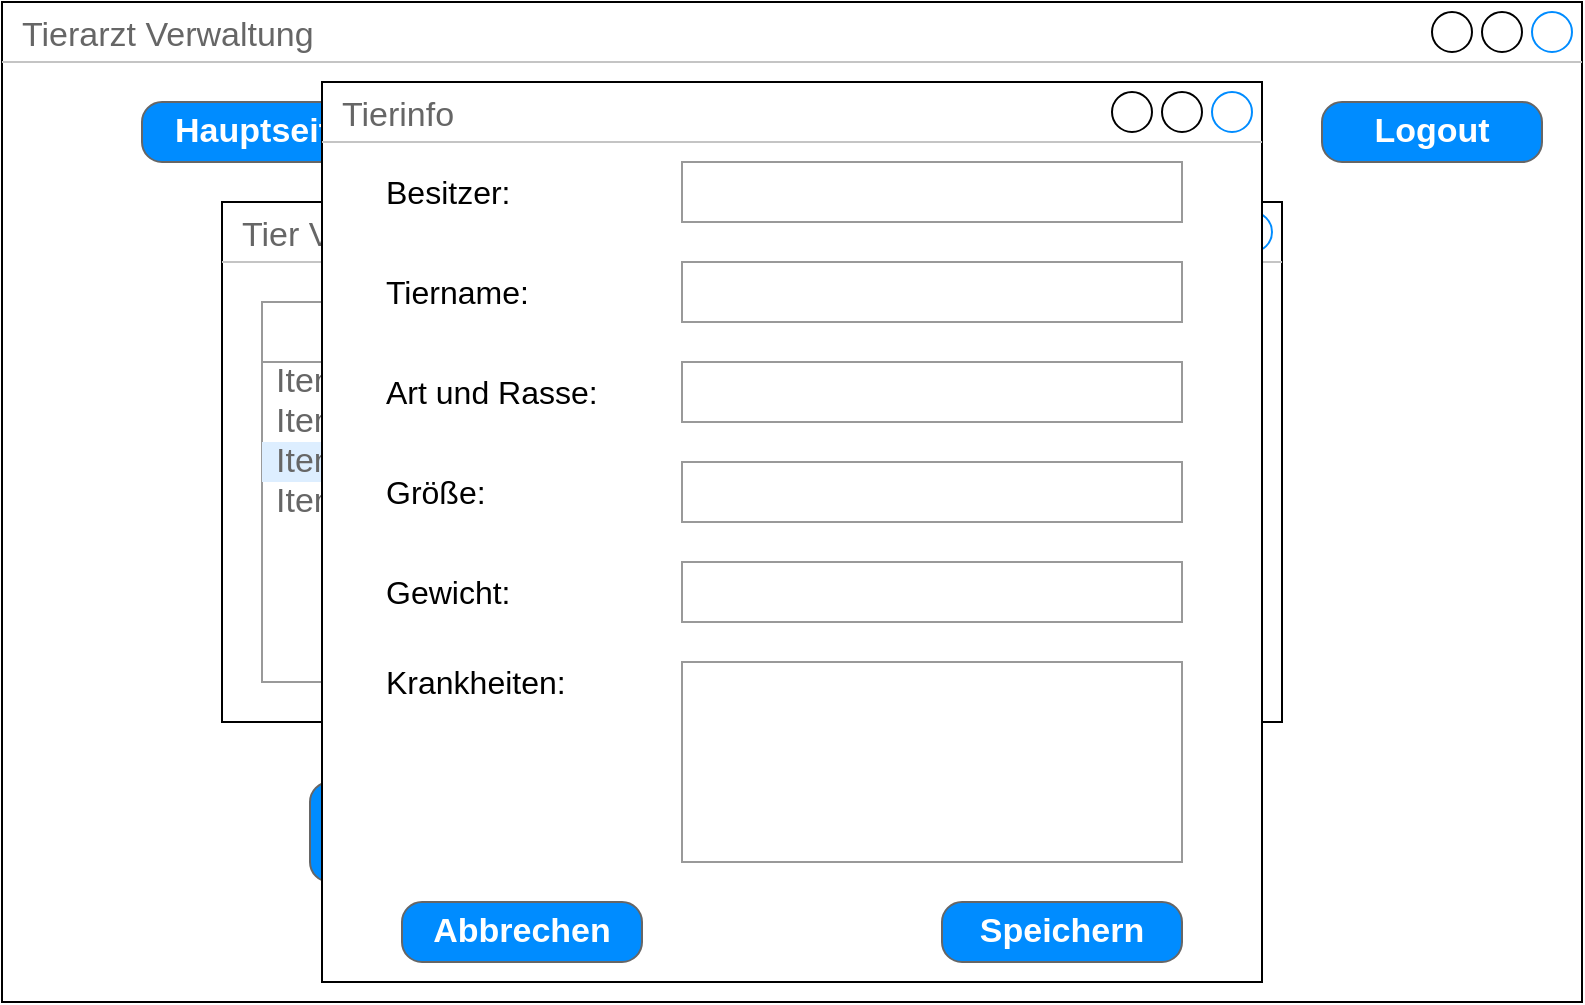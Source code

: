 <mxfile version="13.0.9" type="device"><diagram id="v5jku8EpdRO2-ojvof9i" name="Page-1"><mxGraphModel dx="1422" dy="769" grid="1" gridSize="10" guides="1" tooltips="1" connect="1" arrows="1" fold="1" page="1" pageScale="1" pageWidth="827" pageHeight="1169" math="0" shadow="0"><root><mxCell id="0"/><mxCell id="1" parent="0"/><mxCell id="fFc--IbS6-ilkoog5b3p-4" value="Tierarzt Verwaltung" style="strokeWidth=1;shadow=0;dashed=0;align=center;html=1;shape=mxgraph.mockup.containers.window;align=left;verticalAlign=top;spacingLeft=8;strokeColor2=#008cff;strokeColor3=#c4c4c4;fontColor=#666666;mainText=;fontSize=17;labelBackgroundColor=none;" parent="1" vertex="1"><mxGeometry x="80" y="120" width="790" height="500" as="geometry"/></mxCell><mxCell id="fFc--IbS6-ilkoog5b3p-5" value="Logout" style="strokeWidth=1;shadow=0;dashed=0;align=center;html=1;shape=mxgraph.mockup.buttons.button;strokeColor=#666666;fontColor=#ffffff;mainText=;buttonStyle=round;fontSize=17;fontStyle=1;fillColor=#008cff;whiteSpace=wrap;" parent="1" vertex="1"><mxGeometry x="740" y="170" width="110" height="30" as="geometry"/></mxCell><mxCell id="fFc--IbS6-ilkoog5b3p-10" value="Termine" style="strokeWidth=1;shadow=0;dashed=0;align=center;html=1;shape=mxgraph.mockup.buttons.button;strokeColor=#666666;fontColor=#ffffff;mainText=;buttonStyle=round;fontSize=17;fontStyle=1;fillColor=#008cff;whiteSpace=wrap;" parent="1" vertex="1"><mxGeometry x="300" y="170" width="120" height="30" as="geometry"/></mxCell><mxCell id="fFc--IbS6-ilkoog5b3p-11" value="Hauptseite" style="strokeWidth=1;shadow=0;dashed=0;align=center;html=1;shape=mxgraph.mockup.buttons.button;strokeColor=#666666;fontColor=#ffffff;mainText=;buttonStyle=round;fontSize=17;fontStyle=1;fillColor=#008cff;whiteSpace=wrap;" parent="1" vertex="1"><mxGeometry x="150" y="170" width="120" height="30" as="geometry"/></mxCell><mxCell id="kZTHFxlfQosrG-0gLJ4H-1" value="Verwaltung" style="strokeWidth=1;shadow=0;dashed=0;align=center;html=1;shape=mxgraph.mockup.buttons.button;strokeColor=#666666;fontColor=#ffffff;mainText=;buttonStyle=round;fontSize=17;fontStyle=1;fillColor=#008cff;whiteSpace=wrap;" vertex="1" parent="1"><mxGeometry x="460" y="170" width="120" height="30" as="geometry"/></mxCell><mxCell id="kZTHFxlfQosrG-0gLJ4H-2" value="Kunden Verwalten" style="strokeWidth=1;shadow=0;dashed=0;align=center;html=1;shape=mxgraph.mockup.buttons.button;strokeColor=#666666;fontColor=#ffffff;mainText=;buttonStyle=round;fontSize=17;fontStyle=1;fillColor=#008cff;whiteSpace=wrap;" vertex="1" parent="1"><mxGeometry x="234" y="510" width="180" height="50" as="geometry"/></mxCell><mxCell id="kZTHFxlfQosrG-0gLJ4H-4" value="&lt;div&gt;Tiere Verwalten&lt;/div&gt;" style="strokeWidth=1;shadow=0;dashed=0;align=center;html=1;shape=mxgraph.mockup.buttons.button;strokeColor=#666666;fontColor=#ffffff;mainText=;buttonStyle=round;fontSize=17;fontStyle=1;fillColor=#008cff;whiteSpace=wrap;" vertex="1" parent="1"><mxGeometry x="510" y="510" width="180" height="50" as="geometry"/></mxCell><mxCell id="kZTHFxlfQosrG-0gLJ4H-5" value="Tier Verwaltung" style="strokeWidth=1;shadow=0;dashed=0;align=center;html=1;shape=mxgraph.mockup.containers.window;align=left;verticalAlign=top;spacingLeft=8;strokeColor2=#008cff;strokeColor3=#c4c4c4;fontColor=#666666;mainText=;fontSize=17;labelBackgroundColor=none;" vertex="1" parent="1"><mxGeometry x="190" y="220" width="530" height="260" as="geometry"/></mxCell><mxCell id="kZTHFxlfQosrG-0gLJ4H-6" value="Search" style="strokeWidth=1;shadow=0;dashed=0;align=center;html=1;shape=mxgraph.mockup.forms.searchBox;strokeColor=#999999;mainText=;strokeColor2=#008cff;fontColor=#666666;fontSize=17;align=left;spacingLeft=3;" vertex="1" parent="1"><mxGeometry x="540" y="270" width="150" height="30" as="geometry"/></mxCell><mxCell id="kZTHFxlfQosrG-0gLJ4H-7" value="Hinzufügen" style="strokeWidth=1;shadow=0;dashed=0;align=center;html=1;shape=mxgraph.mockup.buttons.button;strokeColor=#666666;fontColor=#ffffff;mainText=;buttonStyle=round;fontSize=17;fontStyle=1;fillColor=#008cff;whiteSpace=wrap;" vertex="1" parent="1"><mxGeometry x="540" y="320" width="120" height="30" as="geometry"/></mxCell><mxCell id="kZTHFxlfQosrG-0gLJ4H-8" value="Bearbeiten" style="strokeWidth=1;shadow=0;dashed=0;align=center;html=1;shape=mxgraph.mockup.buttons.button;strokeColor=#666666;fontColor=#ffffff;mainText=;buttonStyle=round;fontSize=17;fontStyle=1;fillColor=#008cff;whiteSpace=wrap;" vertex="1" parent="1"><mxGeometry x="540" y="370" width="120" height="30" as="geometry"/></mxCell><mxCell id="kZTHFxlfQosrG-0gLJ4H-9" value="Löschen" style="strokeWidth=1;shadow=0;dashed=0;align=center;html=1;shape=mxgraph.mockup.buttons.button;strokeColor=#666666;fontColor=#ffffff;mainText=;buttonStyle=round;fontSize=17;fontStyle=1;fillColor=#008cff;whiteSpace=wrap;" vertex="1" parent="1"><mxGeometry x="540" y="420" width="120" height="30" as="geometry"/></mxCell><mxCell id="kZTHFxlfQosrG-0gLJ4H-10" value="" style="strokeWidth=1;shadow=0;dashed=0;align=center;html=1;shape=mxgraph.mockup.forms.rrect;rSize=0;strokeColor=#999999;fillColor=#ffffff;" vertex="1" parent="1"><mxGeometry x="210" y="270" width="310" height="190" as="geometry"/></mxCell><mxCell id="kZTHFxlfQosrG-0gLJ4H-11" value="Tiere" style="strokeWidth=1;shadow=0;dashed=0;align=center;html=1;shape=mxgraph.mockup.forms.rrect;rSize=0;strokeColor=#999999;fontColor=#008cff;fontSize=17;fillColor=#ffffff;resizeWidth=1;" vertex="1" parent="kZTHFxlfQosrG-0gLJ4H-10"><mxGeometry width="310" height="30" relative="1" as="geometry"/></mxCell><mxCell id="kZTHFxlfQosrG-0gLJ4H-12" value="Item 1" style="strokeWidth=1;shadow=0;dashed=0;align=center;html=1;shape=mxgraph.mockup.forms.anchor;fontSize=17;fontColor=#666666;align=left;spacingLeft=5;resizeWidth=1;" vertex="1" parent="kZTHFxlfQosrG-0gLJ4H-10"><mxGeometry width="310" height="20" relative="1" as="geometry"><mxPoint y="30" as="offset"/></mxGeometry></mxCell><mxCell id="kZTHFxlfQosrG-0gLJ4H-13" value="Item 2" style="strokeWidth=1;shadow=0;dashed=0;align=center;html=1;shape=mxgraph.mockup.forms.anchor;fontSize=17;fontColor=#666666;align=left;spacingLeft=5;resizeWidth=1;" vertex="1" parent="kZTHFxlfQosrG-0gLJ4H-10"><mxGeometry width="310" height="20" relative="1" as="geometry"><mxPoint y="50" as="offset"/></mxGeometry></mxCell><mxCell id="kZTHFxlfQosrG-0gLJ4H-14" value="Item 3" style="strokeWidth=1;shadow=0;dashed=0;align=center;html=1;shape=mxgraph.mockup.forms.rrect;rSize=0;fontSize=17;fontColor=#666666;align=left;spacingLeft=5;fillColor=#ddeeff;strokeColor=none;resizeWidth=1;" vertex="1" parent="kZTHFxlfQosrG-0gLJ4H-10"><mxGeometry width="310" height="20" relative="1" as="geometry"><mxPoint y="70" as="offset"/></mxGeometry></mxCell><mxCell id="kZTHFxlfQosrG-0gLJ4H-15" value="Item 4" style="strokeWidth=1;shadow=0;dashed=0;align=center;html=1;shape=mxgraph.mockup.forms.anchor;fontSize=17;fontColor=#666666;align=left;spacingLeft=5;resizeWidth=1;" vertex="1" parent="kZTHFxlfQosrG-0gLJ4H-10"><mxGeometry width="310" height="20" relative="1" as="geometry"><mxPoint y="90" as="offset"/></mxGeometry></mxCell><mxCell id="kZTHFxlfQosrG-0gLJ4H-16" value="Tierinfo" style="strokeWidth=1;shadow=0;dashed=0;align=center;html=1;shape=mxgraph.mockup.containers.window;align=left;verticalAlign=top;spacingLeft=8;strokeColor2=#008cff;strokeColor3=#c4c4c4;fontColor=#666666;mainText=;fontSize=17;labelBackgroundColor=none;" vertex="1" parent="1"><mxGeometry x="240" y="160" width="470" height="450" as="geometry"/></mxCell><mxCell id="kZTHFxlfQosrG-0gLJ4H-17" value="" style="strokeWidth=1;shadow=0;dashed=0;align=center;html=1;shape=mxgraph.mockup.forms.pwField;strokeColor=#999999;mainText=;align=left;fontColor=#666666;fontSize=17;spacingLeft=3;" vertex="1" parent="1"><mxGeometry x="420" y="250" width="250" height="30" as="geometry"/></mxCell><mxCell id="kZTHFxlfQosrG-0gLJ4H-18" value="" style="strokeWidth=1;shadow=0;dashed=0;align=center;html=1;shape=mxgraph.mockup.forms.pwField;strokeColor=#999999;mainText=;align=left;fontColor=#666666;fontSize=17;spacingLeft=3;" vertex="1" parent="1"><mxGeometry x="420" y="300" width="250" height="30" as="geometry"/></mxCell><mxCell id="kZTHFxlfQosrG-0gLJ4H-19" value="" style="strokeWidth=1;shadow=0;dashed=0;align=center;html=1;shape=mxgraph.mockup.forms.pwField;strokeColor=#999999;mainText=;align=left;fontColor=#666666;fontSize=17;spacingLeft=3;" vertex="1" parent="1"><mxGeometry x="420" y="350" width="250" height="30" as="geometry"/></mxCell><mxCell id="kZTHFxlfQosrG-0gLJ4H-20" value="" style="strokeWidth=1;shadow=0;dashed=0;align=center;html=1;shape=mxgraph.mockup.forms.pwField;strokeColor=#999999;mainText=;align=left;fontColor=#666666;fontSize=17;spacingLeft=3;" vertex="1" parent="1"><mxGeometry x="420" y="400" width="250" height="30" as="geometry"/></mxCell><mxCell id="kZTHFxlfQosrG-0gLJ4H-21" value="" style="strokeWidth=1;shadow=0;dashed=0;align=center;html=1;shape=mxgraph.mockup.forms.pwField;strokeColor=#999999;mainText=;align=left;fontColor=#666666;fontSize=17;spacingLeft=3;" vertex="1" parent="1"><mxGeometry x="420" y="450" width="250" height="100" as="geometry"/></mxCell><mxCell id="kZTHFxlfQosrG-0gLJ4H-23" value="Tiername:" style="text;html=1;strokeColor=none;fillColor=none;align=left;verticalAlign=middle;whiteSpace=wrap;rounded=0;fontSize=16;" vertex="1" parent="1"><mxGeometry x="270" y="255" width="90" height="20" as="geometry"/></mxCell><mxCell id="kZTHFxlfQosrG-0gLJ4H-24" value="Art und Rasse:" style="text;html=1;strokeColor=none;fillColor=none;align=left;verticalAlign=middle;whiteSpace=wrap;rounded=0;fontSize=16;" vertex="1" parent="1"><mxGeometry x="270" y="305" width="160" height="20" as="geometry"/></mxCell><mxCell id="kZTHFxlfQosrG-0gLJ4H-27" value="Krankheiten:" style="text;html=1;strokeColor=none;fillColor=none;align=left;verticalAlign=middle;whiteSpace=wrap;rounded=0;fontSize=16;" vertex="1" parent="1"><mxGeometry x="270" y="450" width="160" height="20" as="geometry"/></mxCell><mxCell id="kZTHFxlfQosrG-0gLJ4H-28" value="Größe:" style="text;html=1;strokeColor=none;fillColor=none;align=left;verticalAlign=middle;whiteSpace=wrap;rounded=0;fontSize=16;" vertex="1" parent="1"><mxGeometry x="270" y="355" width="160" height="20" as="geometry"/></mxCell><mxCell id="kZTHFxlfQosrG-0gLJ4H-29" value="Gewicht:" style="text;html=1;strokeColor=none;fillColor=none;align=left;verticalAlign=middle;whiteSpace=wrap;rounded=0;fontSize=16;" vertex="1" parent="1"><mxGeometry x="270" y="405" width="160" height="20" as="geometry"/></mxCell><mxCell id="kZTHFxlfQosrG-0gLJ4H-30" value="" style="strokeWidth=1;shadow=0;dashed=0;align=center;html=1;shape=mxgraph.mockup.forms.pwField;strokeColor=#999999;mainText=;align=left;fontColor=#666666;fontSize=17;spacingLeft=3;" vertex="1" parent="1"><mxGeometry x="420" y="200" width="250" height="30" as="geometry"/></mxCell><mxCell id="kZTHFxlfQosrG-0gLJ4H-31" value="Besitzer:" style="text;html=1;strokeColor=none;fillColor=none;align=left;verticalAlign=middle;whiteSpace=wrap;rounded=0;fontSize=16;" vertex="1" parent="1"><mxGeometry x="270" y="205" width="90" height="20" as="geometry"/></mxCell><mxCell id="kZTHFxlfQosrG-0gLJ4H-32" value="Abbrechen" style="strokeWidth=1;shadow=0;dashed=0;align=center;html=1;shape=mxgraph.mockup.buttons.button;strokeColor=#666666;fontColor=#ffffff;mainText=;buttonStyle=round;fontSize=17;fontStyle=1;fillColor=#008cff;whiteSpace=wrap;" vertex="1" parent="1"><mxGeometry x="280" y="570" width="120" height="30" as="geometry"/></mxCell><mxCell id="kZTHFxlfQosrG-0gLJ4H-33" value="Speichern" style="strokeWidth=1;shadow=0;dashed=0;align=center;html=1;shape=mxgraph.mockup.buttons.button;strokeColor=#666666;fontColor=#ffffff;mainText=;buttonStyle=round;fontSize=17;fontStyle=1;fillColor=#008cff;whiteSpace=wrap;" vertex="1" parent="1"><mxGeometry x="550" y="570" width="120" height="30" as="geometry"/></mxCell></root></mxGraphModel></diagram></mxfile>
